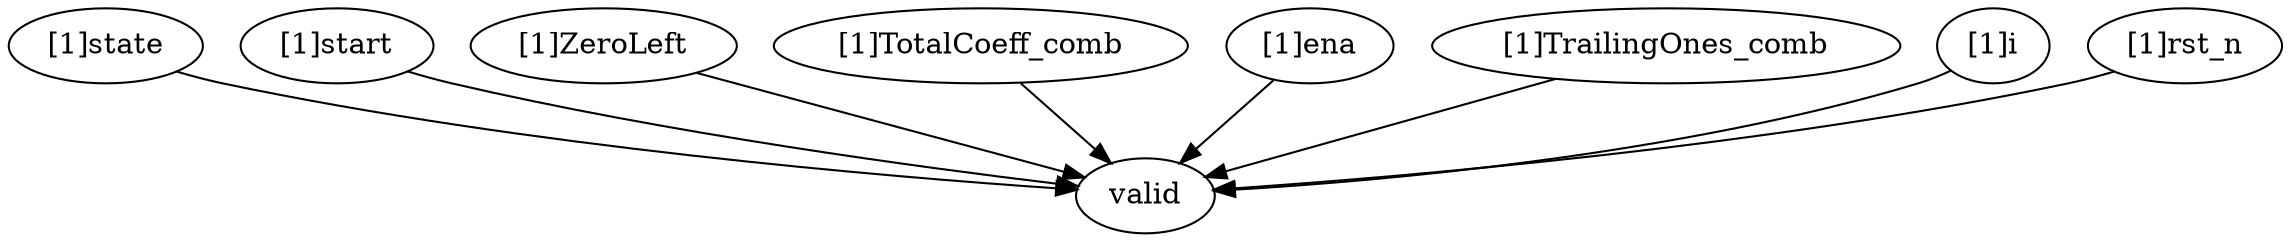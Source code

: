 strict digraph "" {
	"[1]state"	 [complexity=1,
		importance=0.560496021472,
		rank=0.560496021472];
	valid	 [complexity=0,
		importance=0.0945052606551,
		rank=0.0];
	"[1]state" -> valid;
	"[1]start"	 [complexity=1,
		importance=0.138490714006,
		rank=0.138490714006];
	"[1]start" -> valid;
	"[1]ZeroLeft"	 [complexity=2,
		importance=0.138490714006,
		rank=0.0692453570032];
	"[1]ZeroLeft" -> valid;
	"[1]TotalCoeff_comb"	 [complexity=3,
		importance=0.232995974662,
		rank=0.0776653248872];
	"[1]TotalCoeff_comb" -> valid;
	"[1]ena"	 [complexity=1,
		importance=0.327501235317,
		rank=0.327501235317];
	"[1]ena" -> valid;
	"[1]TrailingOnes_comb"	 [complexity=2,
		importance=0.138490714006,
		rank=0.0692453570032];
	"[1]TrailingOnes_comb" -> valid;
	"[1]i"	 [complexity=2,
		importance=0.278035965059,
		rank=0.139017982529];
	"[1]i" -> valid;
	"[1]rst_n"	 [complexity=1,
		importance=0.422006495972,
		rank=0.422006495972];
	"[1]rst_n" -> valid;
}
